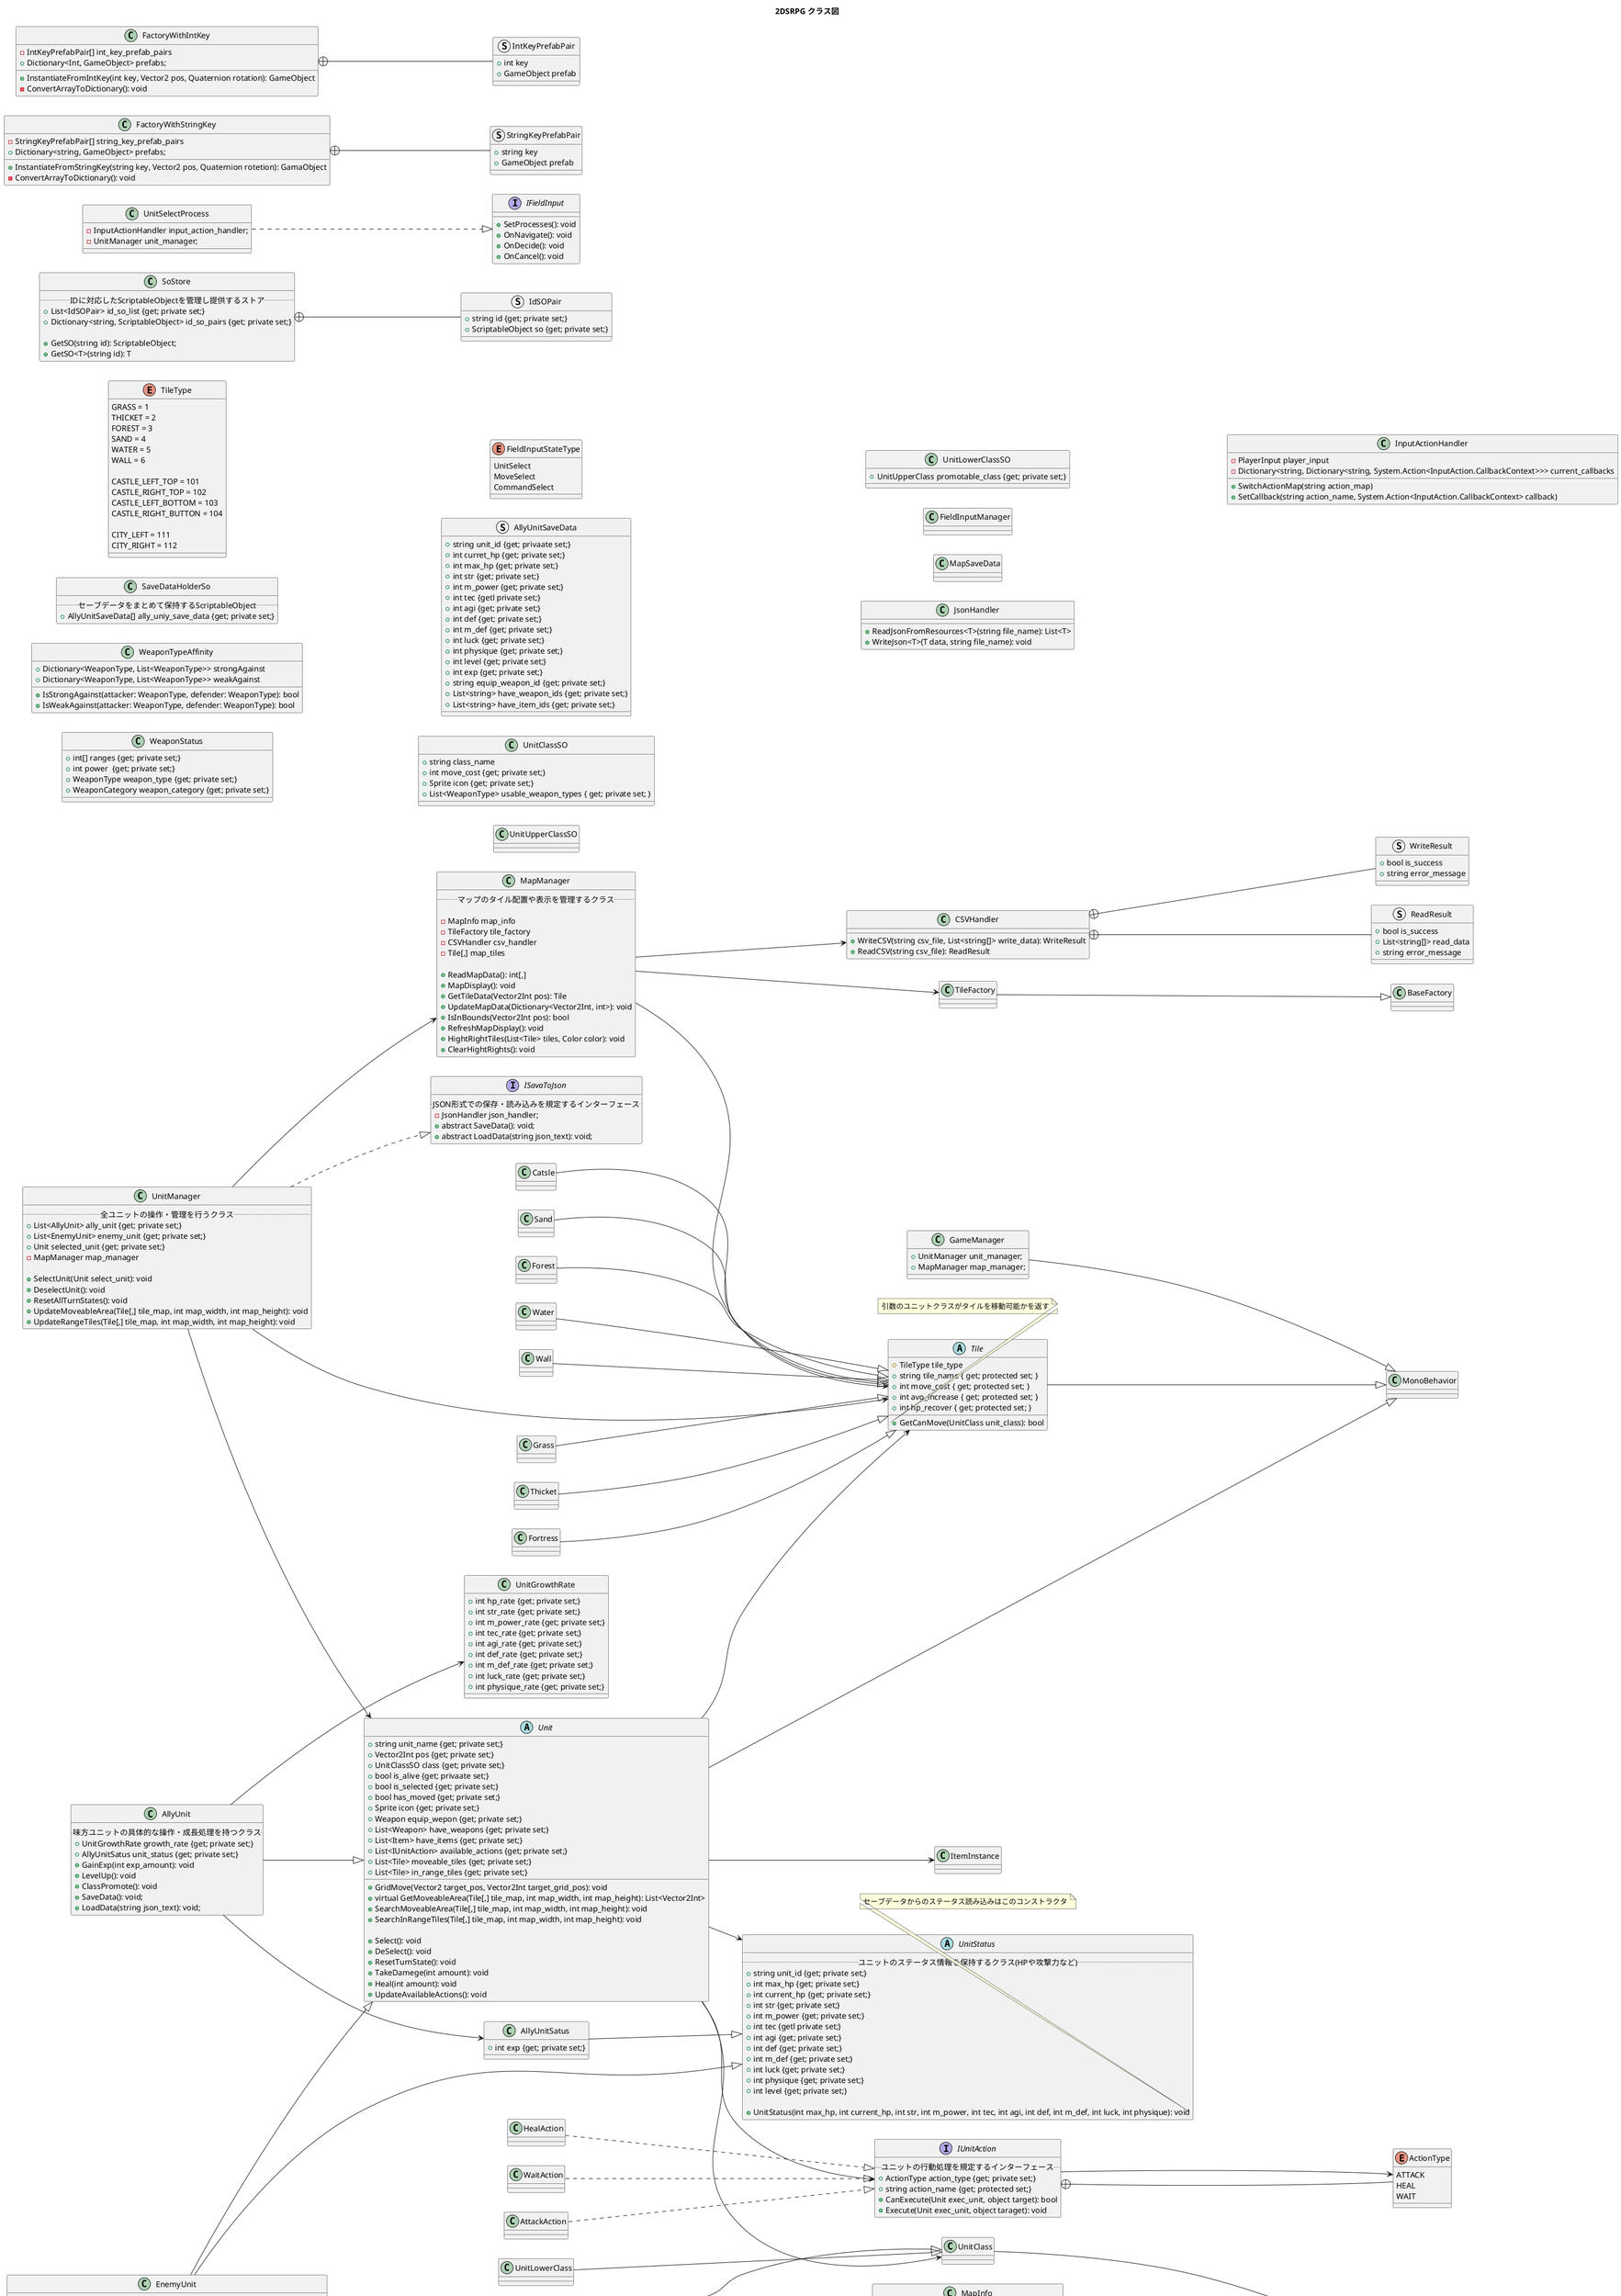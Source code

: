 @startuml 2d_srpg_class
title 2DSRPG クラス図

left to right direction

enum TileType {
    GRASS = 1
    THICKET = 2
    FOREST = 3
    SAND = 4
    WATER = 5
    WALL = 6

    CASTLE_LEFT_TOP = 101
    CASTLE_RIGHT_TOP = 102
    CASTLE_LEFT_BOTTOM = 103
    CASTLE_RIGHT_BUTTON = 104

    CITY_LEFT = 111
    CITY_RIGHT = 112
}

enum ItemTargetType {
    MYSELF
    UNIT
    TILE
}

interface ISavaToJson {
    ..JSON形式での保存・読み込みを規定するインターフェース..
    -JsonHandler json_handler;
    +abstract SaveData(): void;
    +abstract LoadData(string json_text): void;
}

class GameManager {
    +UnitManager unit_manager;
    +MapManager map_manager;
}

class SaveDataHolderSo {
    ..セーブデータをまとめて保持するScriptableObject..
    +AllyUnitSaveData[] ally_uniy_save_data {get; private set;}
}

class SoStore {
    ..IDに対応したScriptableObjectを管理し提供するストア..
    +List<IdSOPair> id_so_list {get; private set;}
    +Dictionary<string, ScriptableObject> id_so_pairs {get; private set;} 

    +GetSO(string id): ScriptableObject;
    +GetSO<T>(string id): T
}

struct IdSOPair {
    +string id {get; private set;}
    +ScriptableObject so {get; private set;}
}

' class GoStore {
'     ..IDに対応したGameObjectを管理して提供するストア..
'     +List<IdGoPair> id_go_list {get; private set;}
'     +Dictionary<string, GameObject> id_go_pairs {get; private set;}

'     +GetGo(string id): GameObject
'     +GetGo<T>(string id): T
' }

' struct IdMonoPair {
'     +string id {get; privaate set;}
'     +MonoBehavior mono {get; private set}
' }
' MonoStore +-- IdMonoPair

SoStore +-- IdSOPair

abstract Item {
    +int avalilable_count {get; private set;}
    +abstract Use(object targets): void

    +Item(int avalilable_count): void
}

Item +-- ItemTargetType

class WeaponTypeAffinity {
    +Dictionary<WeaponType, List<WeaponType>> strongAgainst
    +Dictionary<WeaponType, List<WeaponType>> weakAgainst
    +IsStrongAgainst(attacker: WeaponType, defender: WeaponType): bool
    +IsWeakAgainst(attacker: WeaponType, defender: WeaponType): bool
}

class WeaponStatus {
    +int[] ranges {get; private set;}
    +int power  {get; private set;}
    +WeaponType weapon_type {get; private set;}
    +WeaponCategory weapon_category {get; private set;}
}

class Weapon {
    +int available_count {get; private set;}
    +WeaponStatus weapon_status; 
    +override Use(object targets): void
    +Weapon(WeaponStatus weapon_status): void
}

enum WeaponCategory {
    PHYSICAL
    MAGICAL
}

enum WeaponType {
    SWORD
    LANCE
    AXE
    REASON
    LIGHT
    DARK
}

Weapon +-- WeaponType
Weapon +-- WeaponCategory

enum ActionType {
    ATTACK
    HEAL
    WAIT
}

enum FieldInputStateType {
    UnitSelect
    MoveSelect
    CommandSelect
}

interface IFieldInput{
    +SetProcesses(): void
    +OnNavigate(): void
    +OnDecide(): void
    +OnCancel(): void
}

class UnitSelectProcess{
    -InputActionHandler input_action_handler;
    -UnitManager unit_manager;
}

interface IUnitAction {
    ..ユニットの行動処理を規定するインターフェース..
    +ActionType action_type {get; private set;}
    +string action_name {get; protected set;}
    +CanExecute(Unit exec_unit, object target): bool
    +Execute(Unit exec_unit, object taraget): void
}

IUnitAction +-- ActionType
IUnitAction --> ActionType

class AttackAction {
}

class HealAction {
}

class WaitAction {
}

abstract Unit {
    +string unit_name {get; private set;}
    +Vector2Int pos {get; private set;}
    +UnitClassSO class {get; private set;}
    +bool is_alive {get; privaate set;}
    +bool is_selected {get; private set;}
    +bool has_moved {get; private set;}
    +Sprite icon {get; private set;}
    +Weapon equip_wepon {get; private set;}
    +List<Weapon> have_weapons {get; private set;}
    +List<Item> have_items {get; private set;}
    +List<IUnitAction> available_actions {get; private set;}
    +List<Tile> moveable_tiles {get; private set;}
    +List<Tile> in_range_tiles {get; private set;}

    +GridMove(Vector2 target_pos, Vector2Int target_grid_pos): void
    +virtual GetMoveableArea(Tile[,] tile_map, int map_width, int map_height): List<Vector2Int>
    +SearchMoveableArea(Tile[,] tile_map, int map_width, int map_height): void
    +SearchInRangeTiles(Tile[,] tile_map, int map_width, int map_height): void

    +Select(): void
    +DeSelect(): void
    +ResetTurnState(): void
    +TakeDamege(int amount): void
    +Heal(int amount): void
    +UpdateAvailableActions(): void
}

class AllyUnit {
    ..味方ユニットの具体的な操作・成長処理を持つクラス..
    +UnitGrowthRate growth_rate {get; private set;}
    +AllyUnitSatus unit_status {get; private set;}
    +GainExp(int exp_amount): void
    +LevelUp(): void
    +ClassPromote(): void
    +SaveData(): void;
    +LoadData(string json_text): void;
}

class EnemyUnit {
    ..敵ユニットの行動AIや移動処理を担当するクラス..
    +EnemyUnitStatus unit_status {get; private set;}
    +AIType ai_type {get; private set;}

    +override SearchMoveableArea(Tile[,] tile_map, int map_width, int map_height): void
    +MoveAgent(): void
}

struct AllyUnitSaveData {
    +string unit_id {get; privaate set;}
    +int curret_hp {get; private set;}
    +int max_hp {get; private set;}
    +int str {get; private set;}
    +int m_power {get; private set;}
    +int tec {getl private set;}
    +int agi {get; private set;}
    +int def {get; private set;}
    +int m_def {get; private set;}
    +int luck {get; private set;}
    +int physique {get; private set;}
    +int level {get; private set;}
    +int exp {get; private set;}
    +string equip_weapon_id {get; private set;}
    +List<string> have_weapon_ids {get; private set;}
    +List<string> have_item_ids {get; private set;}
}

enum AIType {
    IDLE
    REACTIVE
    AGGRESSIVE
}

EnemyUnit +-- AIType

' class UnitStatusSO {
'     ..ユニットのステータス情報を保持するScriptableObject 初期データに使用..
'     +string unit_id {get; private set;}
'     +int max_hp {get; private set;}
'     +int str {get; private set;}
'     +int m_power {get; private set;}
'     +int tec {getl private set;}
'     +int agi {get; private set;}
'     +int def {get; private set;}
'     +int m_def {get; private set;}
'     +int luck {get; private set;}
'     +int physique {get; private set;}
'     +int level {get; private set;}
' }

abstract UnitStatus {
    ..ユニットのステータス情報を保持するクラス(HPや攻撃力など)..
    +string unit_id {get; private set;}
    +int max_hp {get; private set;}
    +int current_hp {get; private set;}
    +int str {get; private set;}
    +int m_power {get; private set;}
    +int tec {getl private set;}
    +int agi {get; private set;}
    +int def {get; private set;}
    +int m_def {get; private set;}
    +int luck {get; private set;}
    +int physique {get; private set;}
    +int level {get; private set;}

    +UnitStatus(int max_hp, int current_hp, int str, int m_power, int tec, int agi, int def, int m_def, int luck, int physique): void
}

class AllyUnitSatus {
    +int exp {get; private set;}
}

class EnemyUnitStatus {
    +int base_exp_amount {get; private set;}
}

note right of UnitStatus::UnitStatus
    セーブデータからのステータス読み込みはこのコンストラクタ
end note

class UnitGrowthRate {
    +int hp_rate {get; private set;}
    +int str_rate {get; private set;}
    +int m_power_rate {get; private set;}
    +int tec_rate {get; private set;}
    +int agi_rate {get; private set;}
    +int def_rate {get; private set;}
    +int m_def_rate {get; private set;}
    +int luck_rate {get; private set;}
    +int physique_rate {get; private set;}
}

class UnitClassSO {
    +string class_name
    +int move_cost {get; private set;}
    +Sprite icon {get; private set;}
    +List<WeaponType> usable_weapon_types { get; private set; }
}

class UnitUpperClassSO {

}

class UnitLowerClassSO {
    +UnitUpperClass promotable_class {get; private set;}
}

class UnitManager {
    ..全ユニットの操作・管理を行うクラス..
    +List<AllyUnit> ally_unit {get; private set;}
    +List<EnemyUnit> enemy_unit {get; private set;}
    +Unit selected_unit {get; private set;}
    -MapManager map_manager

    +SelectUnit(Unit select_unit): void
    +DeselectUnit(): void
    +ResetAllTurnStates(): void
    +UpdateMoveableArea(Tile[,] tile_map, int map_width, int map_height): void
    +UpdateRangeTiles(Tile[,] tile_map, int map_width, int map_height): void
}

class FieldInputManager {

}

class MapManager {
    ..マップのタイル配置や表示を管理するクラス..
    
    -MapInfo map_info
    -TileFactory tile_factory
    -CSVHandler csv_handler
    -Tile[,] map_tiles

    +ReadMapData(): int[,]
    +MapDisplay(): void
    +GetTileData(Vector2Int pos): Tile
    +UpdateMapData(Dictionary<Vector2Int, int>): void 
    +IsInBounds(Vector2Int pos): bool
    +RefreshMapDisplay(): void
    +HightRightTiles(List<Tile> tiles, Color color): void
    +ClearHightRights(): void
}

class MapSaveData {
    
}

class FactoryWithStringKey {
    -StringKeyPrefabPair[] string_key_prefab_pairs
    +Dictionary<string, GameObject> prefabs;

    +InstantiateFromStringKey(string key, Vector2 pos, Quaternion rotetion): GamaObject
    -ConvertArrayToDictionary(): void
}

struct StringKeyPrefabPair {
    +string key
    +GameObject prefab
}

class FactoryWithIntKey {
    -IntKeyPrefabPair[] int_key_prefab_pairs
    +Dictionary<Int, GameObject> prefabs;

    +InstantiateFromIntKey(int key, Vector2 pos, Quaternion rotation): GameObject
    -ConvertArrayToDictionary(): void
}

struct IntKeyPrefabPair {
    +int key
    +GameObject prefab
}

FactoryWithStringKey +-- StringKeyPrefabPair
FactoryWithIntKey +-- IntKeyPrefabPair

class MonoBehavior {

}

class ScriptableObject {

}

class CSVHandler {
    +WriteCSV(string csv_file, List<string[]> write_data): WriteResult
    +ReadCSV(string csv_file): ReadResult
}

class JsonHandler {
    +ReadJsonFromResources<T>(string file_name): List<T>
    +WriteJson<T>(T data, string file_name): void
}

class InputActionHandler {
    -PlayerInput player_input
    -Dictionary<string, Dictionary<string, System.Action<InputAction.CallbackContext>>> current_callbacks

    +SwitchActionMap(string action_map)
    +SetCallback(string action_name, System.Action<InputAction.CallbackContext> callback)
}

struct ReadResult {
    +bool is_success
    +List<string[]> read_data
    +string error_message
}

struct WriteResult {
    +bool is_success
    +string error_message
}

CSVHandler +-- ReadResult
CSVHandler +-- WriteResult

class MapInfo {
    +string csv_file_name {get; private set;}
    +int width {get; private set;}
    +int height {get; private set;}
    +Vector2Int[] initial_pos_ally {get; private set;}
    +Vector2Int[] initial_pos_enemy {get; private set;}
}

abstract Tile {
    #TileType tile_type
    +string tile_name { get; protected set; }
    +int move_cost { get; protected set; }
    +int avo_increase { get; protected set; }
    +int hp_recover { get; protected set; }

    +GetCanMove(UnitClass unit_class): bool
} 

note right of Tile::GetCanMove
    引数のユニットクラスがタイルを移動可能かを返す
end note

class Grass {

}

class Thicket {

}

class Fortress {

}

class Catsle {

}

class Sand {

}

class Forest {

}

class Water {

}

class Wall{

}

GameManager --|> MonoBehavior

UnitSelectProcess ..|> IFieldInput

AttackAction ..|> IUnitAction
HealAction ..|> IUnitAction
WaitAction ..|> IUnitAction

Item --|> ScriptableObject
Weapon --|> Item

Unit --|> MonoBehavior
Unit --> UnitClass
Unit --> Tile
Unit --> IUnitAction
Unit --> ItemInstance
Unit --> UnitStatus

AllyUnitSatus --|> UnitStatus
EnemyUnit --|> UnitStatus

UnitClass --|> ScriptableObject
UnitStatusSO --|> ScriptableObject
AllyUnit --|> Unit
AllyUnit --> UnitGrowthRate
AllyUnit --> AllyUnitSatus
EnemyUnit --|> Unit
EnemyUnit --> EnemyUnitStatus
UnitUpperClass --|> UnitClass
UnitLowerClass --|> UnitClass

TileFactory --|> BaseFactory

UnitManager --> Unit
UnitManager --> MapManager
UnitManager --> Tile
UnitManager ..|> ISavaToJson

MapManager --> CSVHandler
MapManager --> TileFactory
MapManager --> Tile

MapInfo --|> ScriptableObject

Tile --|> MonoBehavior
Grass --|> Tile
Thicket --|> Tile
Fortress --|> Tile
Catsle --|> Tile
Sand --|> Tile
Forest --|> Tile
Wall --|> Tile
Water --|> Tile


@enduml